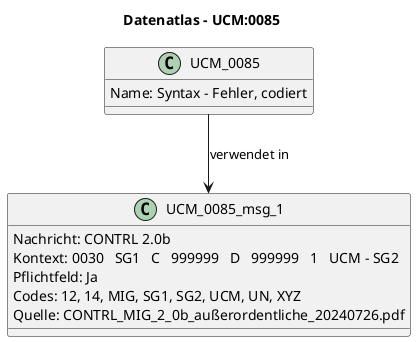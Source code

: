 @startuml
title Datenatlas – UCM:0085
class UCM_0085 {
  Name: Syntax - Fehler, codiert
}
class UCM_0085_msg_1 {
  Nachricht: CONTRL 2.0b
  Kontext: 0030   SG1   C   999999   D   999999   1   UCM - SG2
  Pflichtfeld: Ja
  Codes: 12, 14, MIG, SG1, SG2, UCM, UN, XYZ
  Quelle: CONTRL_MIG_2_0b_außerordentliche_20240726.pdf
}
UCM_0085 --> UCM_0085_msg_1 : verwendet in
@enduml